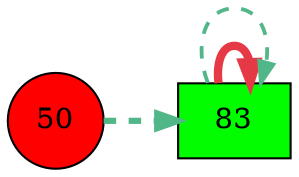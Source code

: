 digraph G{
rankdir=LR;
50 [style=filled, shape=circle, fillcolor="#fe0000", label="50"];
83 [style=filled, shape=box, fillcolor="#01fd00", label="83"];
83 -> 83 [color="#e63946",penwidth=4.00];
50 -> 83 [color="#52b788",style=dashed,penwidth=3.00];
83 -> 83 [color="#52b788",style=dashed,penwidth=1.83];
}